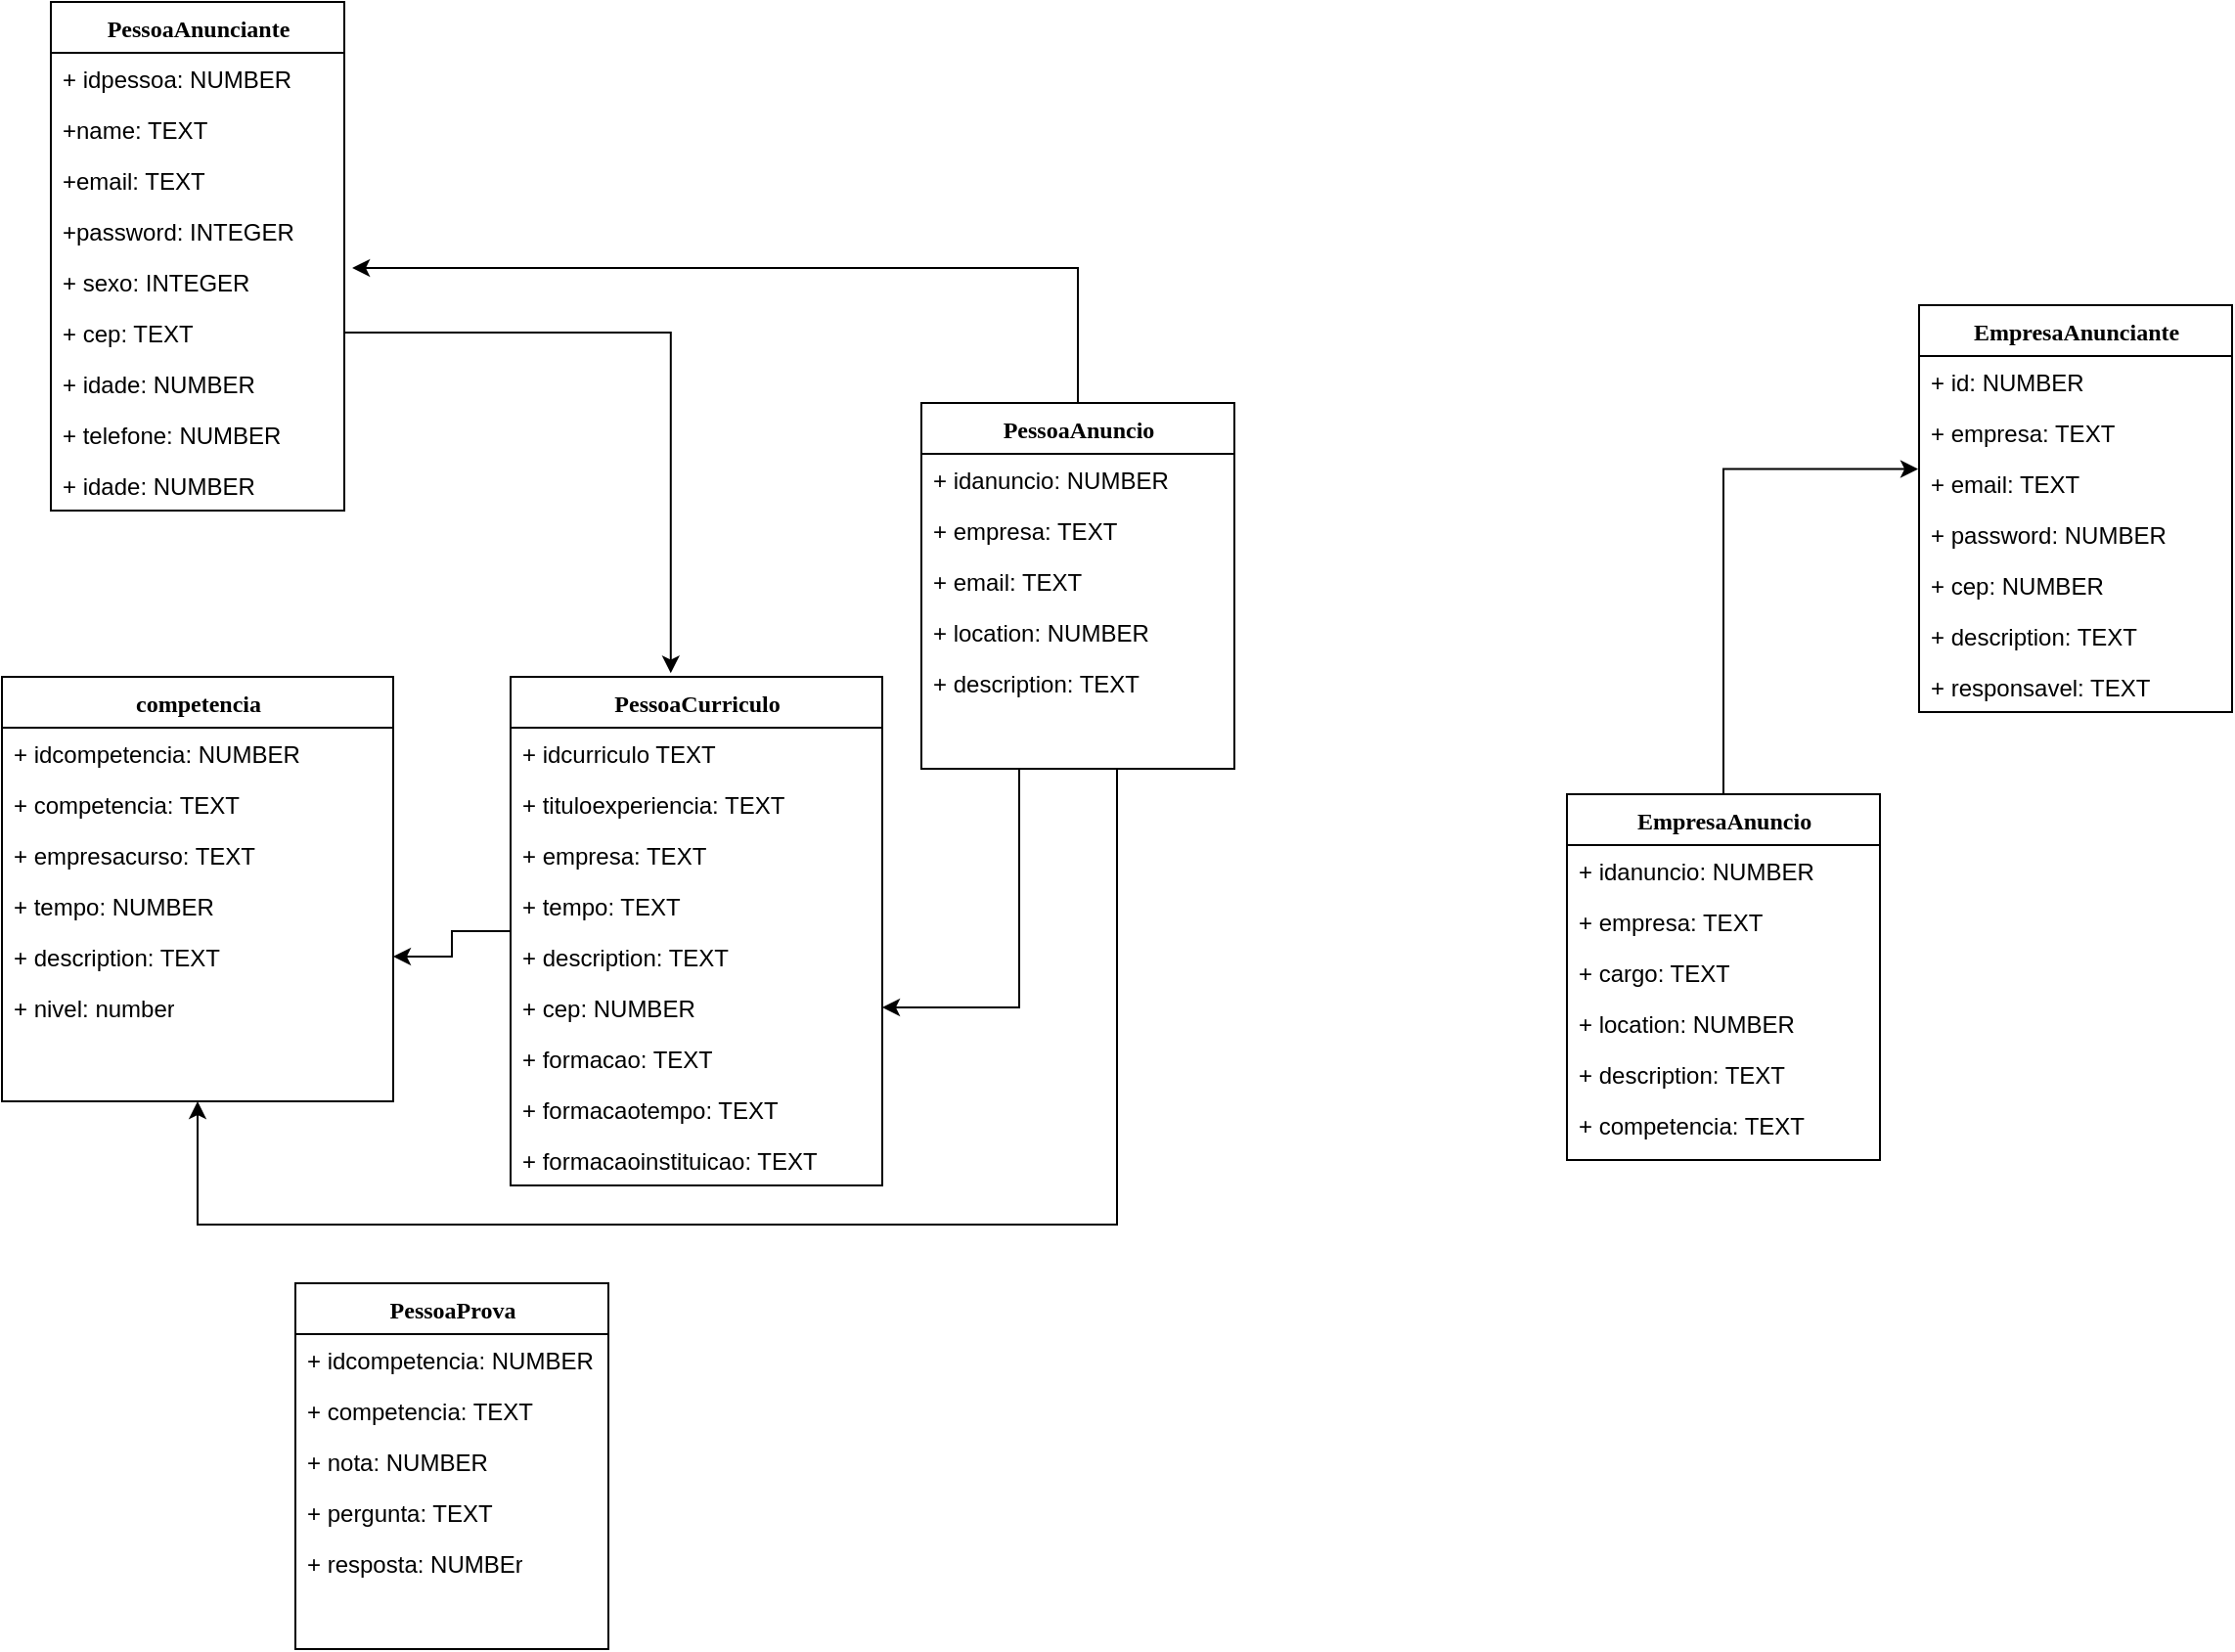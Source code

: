 <mxfile version="12.9.9" type="device"><diagram name="Page-1" id="9f46799a-70d6-7492-0946-bef42562c5a5"><mxGraphModel dx="1304" dy="1378" grid="1" gridSize="10" guides="1" tooltips="1" connect="1" arrows="1" fold="1" page="1" pageScale="1" pageWidth="1100" pageHeight="850" background="#ffffff" math="0" shadow="0"><root><mxCell id="0"/><mxCell id="1" parent="0"/><mxCell id="78961159f06e98e8-17" value="PessoaAnunciante" style="swimlane;html=1;fontStyle=1;align=center;verticalAlign=top;childLayout=stackLayout;horizontal=1;startSize=26;horizontalStack=0;resizeParent=1;resizeLast=0;collapsible=1;marginBottom=0;swimlaneFillColor=#ffffff;rounded=0;shadow=0;comic=0;labelBackgroundColor=none;strokeWidth=1;fillColor=none;fontFamily=Verdana;fontSize=12" parent="1" vertex="1"><mxGeometry x="45" y="-5" width="150" height="260" as="geometry"/></mxCell><mxCell id="78961159f06e98e8-24" value="+ idpessoa: NUMBER" style="text;html=1;strokeColor=none;fillColor=none;align=left;verticalAlign=top;spacingLeft=4;spacingRight=4;whiteSpace=wrap;overflow=hidden;rotatable=0;points=[[0,0.5],[1,0.5]];portConstraint=eastwest;" parent="78961159f06e98e8-17" vertex="1"><mxGeometry y="26" width="150" height="26" as="geometry"/></mxCell><mxCell id="78961159f06e98e8-21" value="+name: TEXT" style="text;html=1;strokeColor=none;fillColor=none;align=left;verticalAlign=top;spacingLeft=4;spacingRight=4;whiteSpace=wrap;overflow=hidden;rotatable=0;points=[[0,0.5],[1,0.5]];portConstraint=eastwest;" parent="78961159f06e98e8-17" vertex="1"><mxGeometry y="52" width="150" height="26" as="geometry"/></mxCell><mxCell id="G4fBAw26lV4N6TjITdC4-3" value="+email: TEXT&lt;span style=&quot;color: rgba(0 , 0 , 0 , 0) ; font-family: monospace ; font-size: 0px&quot;&gt;%3CmxGraphModel%3E%3Croot%3E%3CmxCell%20id%3D%220%22%2F%3E%3CmxCell%20id%3D%221%22%20parent%3D%220%22%2F%3E%3CmxCell%20id%3D%222%22%20value%3D%22%2Bname%3A%20TEXT%22%20style%3D%22text%3Bhtml%3D1%3BstrokeColor%3Dnone%3BfillColor%3Dnone%3Balign%3Dleft%3BverticalAlign%3Dtop%3BspacingLeft%3D4%3BspacingRight%3D4%3BwhiteSpace%3Dwrap%3Boverflow%3Dhidden%3Brotatable%3D0%3Bpoints%3D%5B%5B0%2C0.5%5D%2C%5B1%2C0.5%5D%5D%3BportConstraint%3Deastwest%3B%22%20vertex%3D%221%22%20parent%3D%221%22%3E%3CmxGeometry%20x%3D%2290%22%20y%3D%2272%22%20width%3D%22160%22%20height%3D%2226%22%20as%3D%22geometry%22%2F%3E%3C%2FmxCell%3E%3C%2Froot%3E%3C%2FmxGraphModel%3E&lt;/span&gt;" style="text;html=1;strokeColor=none;fillColor=none;align=left;verticalAlign=top;spacingLeft=4;spacingRight=4;whiteSpace=wrap;overflow=hidden;rotatable=0;points=[[0,0.5],[1,0.5]];portConstraint=eastwest;" vertex="1" parent="78961159f06e98e8-17"><mxGeometry y="78" width="150" height="26" as="geometry"/></mxCell><mxCell id="G4fBAw26lV4N6TjITdC4-4" value="+password: INTEGER" style="text;html=1;strokeColor=none;fillColor=none;align=left;verticalAlign=top;spacingLeft=4;spacingRight=4;whiteSpace=wrap;overflow=hidden;rotatable=0;points=[[0,0.5],[1,0.5]];portConstraint=eastwest;" vertex="1" parent="78961159f06e98e8-17"><mxGeometry y="104" width="150" height="26" as="geometry"/></mxCell><mxCell id="78961159f06e98e8-23" value="+ sexo: INTEGER" style="text;html=1;strokeColor=none;fillColor=none;align=left;verticalAlign=top;spacingLeft=4;spacingRight=4;whiteSpace=wrap;overflow=hidden;rotatable=0;points=[[0,0.5],[1,0.5]];portConstraint=eastwest;" parent="78961159f06e98e8-17" vertex="1"><mxGeometry y="130" width="150" height="26" as="geometry"/></mxCell><mxCell id="78961159f06e98e8-25" value="+ cep: TEXT" style="text;html=1;strokeColor=none;fillColor=none;align=left;verticalAlign=top;spacingLeft=4;spacingRight=4;whiteSpace=wrap;overflow=hidden;rotatable=0;points=[[0,0.5],[1,0.5]];portConstraint=eastwest;" parent="78961159f06e98e8-17" vertex="1"><mxGeometry y="156" width="150" height="26" as="geometry"/></mxCell><mxCell id="G4fBAw26lV4N6TjITdC4-1" value="+ idade: NUMBER&lt;br&gt;&lt;br&gt;" style="text;html=1;strokeColor=none;fillColor=none;align=left;verticalAlign=top;spacingLeft=4;spacingRight=4;whiteSpace=wrap;overflow=hidden;rotatable=0;points=[[0,0.5],[1,0.5]];portConstraint=eastwest;" vertex="1" parent="78961159f06e98e8-17"><mxGeometry y="182" width="150" height="26" as="geometry"/></mxCell><mxCell id="G4fBAw26lV4N6TjITdC4-2" value="+ telefone: NUMBER&lt;br&gt;&lt;br&gt;" style="text;html=1;strokeColor=none;fillColor=none;align=left;verticalAlign=top;spacingLeft=4;spacingRight=4;whiteSpace=wrap;overflow=hidden;rotatable=0;points=[[0,0.5],[1,0.5]];portConstraint=eastwest;" vertex="1" parent="78961159f06e98e8-17"><mxGeometry y="208" width="150" height="26" as="geometry"/></mxCell><mxCell id="G4fBAw26lV4N6TjITdC4-68" value="+ idade: NUMBER&lt;br&gt;" style="text;html=1;strokeColor=none;fillColor=none;align=left;verticalAlign=top;spacingLeft=4;spacingRight=4;whiteSpace=wrap;overflow=hidden;rotatable=0;points=[[0,0.5],[1,0.5]];portConstraint=eastwest;" vertex="1" parent="78961159f06e98e8-17"><mxGeometry y="234" width="150" height="26" as="geometry"/></mxCell><mxCell id="G4fBAw26lV4N6TjITdC4-58" style="edgeStyle=orthogonalEdgeStyle;rounded=0;orthogonalLoop=1;jettySize=auto;html=1;entryX=1.027;entryY=0.231;entryDx=0;entryDy=0;entryPerimeter=0;" edge="1" parent="1" source="G4fBAw26lV4N6TjITdC4-13" target="78961159f06e98e8-23"><mxGeometry relative="1" as="geometry"/></mxCell><mxCell id="G4fBAw26lV4N6TjITdC4-65" style="edgeStyle=orthogonalEdgeStyle;rounded=0;orthogonalLoop=1;jettySize=auto;html=1;entryX=1;entryY=0.5;entryDx=0;entryDy=0;" edge="1" parent="1" source="G4fBAw26lV4N6TjITdC4-13" target="G4fBAw26lV4N6TjITdC4-31"><mxGeometry relative="1" as="geometry"><Array as="points"><mxPoint x="540" y="509"/></Array></mxGeometry></mxCell><mxCell id="G4fBAw26lV4N6TjITdC4-66" style="edgeStyle=orthogonalEdgeStyle;rounded=0;orthogonalLoop=1;jettySize=auto;html=1;entryX=0.5;entryY=1;entryDx=0;entryDy=0;" edge="1" parent="1" source="G4fBAw26lV4N6TjITdC4-13" target="G4fBAw26lV4N6TjITdC4-39"><mxGeometry relative="1" as="geometry"><Array as="points"><mxPoint x="590" y="620"/><mxPoint x="120" y="620"/></Array></mxGeometry></mxCell><mxCell id="G4fBAw26lV4N6TjITdC4-13" value="PessoaAnuncio" style="swimlane;html=1;fontStyle=1;align=center;verticalAlign=top;childLayout=stackLayout;horizontal=1;startSize=26;horizontalStack=0;resizeParent=1;resizeLast=0;collapsible=1;marginBottom=0;swimlaneFillColor=#ffffff;rounded=0;shadow=0;comic=0;labelBackgroundColor=none;strokeWidth=1;fillColor=none;fontFamily=Verdana;fontSize=12" vertex="1" parent="1"><mxGeometry x="490" y="200" width="160" height="187" as="geometry"/></mxCell><mxCell id="G4fBAw26lV4N6TjITdC4-14" value="+ idanuncio: NUMBER" style="text;html=1;strokeColor=none;fillColor=none;align=left;verticalAlign=top;spacingLeft=4;spacingRight=4;whiteSpace=wrap;overflow=hidden;rotatable=0;points=[[0,0.5],[1,0.5]];portConstraint=eastwest;" vertex="1" parent="G4fBAw26lV4N6TjITdC4-13"><mxGeometry y="26" width="160" height="26" as="geometry"/></mxCell><mxCell id="G4fBAw26lV4N6TjITdC4-15" value="+ empresa: TEXT" style="text;html=1;strokeColor=none;fillColor=none;align=left;verticalAlign=top;spacingLeft=4;spacingRight=4;whiteSpace=wrap;overflow=hidden;rotatable=0;points=[[0,0.5],[1,0.5]];portConstraint=eastwest;" vertex="1" parent="G4fBAw26lV4N6TjITdC4-13"><mxGeometry y="52" width="160" height="26" as="geometry"/></mxCell><mxCell id="G4fBAw26lV4N6TjITdC4-16" value="+ email: TEXT" style="text;html=1;strokeColor=none;fillColor=none;align=left;verticalAlign=top;spacingLeft=4;spacingRight=4;whiteSpace=wrap;overflow=hidden;rotatable=0;points=[[0,0.5],[1,0.5]];portConstraint=eastwest;" vertex="1" parent="G4fBAw26lV4N6TjITdC4-13"><mxGeometry y="78" width="160" height="26" as="geometry"/></mxCell><mxCell id="G4fBAw26lV4N6TjITdC4-17" value="+ location: NUMBER" style="text;html=1;strokeColor=none;fillColor=none;align=left;verticalAlign=top;spacingLeft=4;spacingRight=4;whiteSpace=wrap;overflow=hidden;rotatable=0;points=[[0,0.5],[1,0.5]];portConstraint=eastwest;" vertex="1" parent="G4fBAw26lV4N6TjITdC4-13"><mxGeometry y="104" width="160" height="26" as="geometry"/></mxCell><mxCell id="G4fBAw26lV4N6TjITdC4-18" value="+ description: TEXT" style="text;html=1;strokeColor=none;fillColor=none;align=left;verticalAlign=top;spacingLeft=4;spacingRight=4;whiteSpace=wrap;overflow=hidden;rotatable=0;points=[[0,0.5],[1,0.5]];portConstraint=eastwest;" vertex="1" parent="G4fBAw26lV4N6TjITdC4-13"><mxGeometry y="130" width="160" height="26" as="geometry"/></mxCell><mxCell id="G4fBAw26lV4N6TjITdC4-39" value="competencia" style="swimlane;html=1;fontStyle=1;align=center;verticalAlign=top;childLayout=stackLayout;horizontal=1;startSize=26;horizontalStack=0;resizeParent=1;resizeLast=0;collapsible=1;marginBottom=0;swimlaneFillColor=#ffffff;rounded=0;shadow=0;comic=0;labelBackgroundColor=none;strokeWidth=1;fillColor=none;fontFamily=Verdana;fontSize=12" vertex="1" parent="1"><mxGeometry x="20" y="340" width="200" height="217" as="geometry"/></mxCell><mxCell id="G4fBAw26lV4N6TjITdC4-40" value="+ idcompetencia: NUMBER" style="text;html=1;strokeColor=none;fillColor=none;align=left;verticalAlign=top;spacingLeft=4;spacingRight=4;whiteSpace=wrap;overflow=hidden;rotatable=0;points=[[0,0.5],[1,0.5]];portConstraint=eastwest;" vertex="1" parent="G4fBAw26lV4N6TjITdC4-39"><mxGeometry y="26" width="200" height="26" as="geometry"/></mxCell><mxCell id="G4fBAw26lV4N6TjITdC4-41" value="+ competencia: TEXT" style="text;html=1;strokeColor=none;fillColor=none;align=left;verticalAlign=top;spacingLeft=4;spacingRight=4;whiteSpace=wrap;overflow=hidden;rotatable=0;points=[[0,0.5],[1,0.5]];portConstraint=eastwest;" vertex="1" parent="G4fBAw26lV4N6TjITdC4-39"><mxGeometry y="52" width="200" height="26" as="geometry"/></mxCell><mxCell id="G4fBAw26lV4N6TjITdC4-42" value="+ empresacurso: TEXT" style="text;html=1;strokeColor=none;fillColor=none;align=left;verticalAlign=top;spacingLeft=4;spacingRight=4;whiteSpace=wrap;overflow=hidden;rotatable=0;points=[[0,0.5],[1,0.5]];portConstraint=eastwest;" vertex="1" parent="G4fBAw26lV4N6TjITdC4-39"><mxGeometry y="78" width="200" height="26" as="geometry"/></mxCell><mxCell id="G4fBAw26lV4N6TjITdC4-43" value="+ tempo: NUMBER" style="text;html=1;strokeColor=none;fillColor=none;align=left;verticalAlign=top;spacingLeft=4;spacingRight=4;whiteSpace=wrap;overflow=hidden;rotatable=0;points=[[0,0.5],[1,0.5]];portConstraint=eastwest;" vertex="1" parent="G4fBAw26lV4N6TjITdC4-39"><mxGeometry y="104" width="200" height="26" as="geometry"/></mxCell><mxCell id="G4fBAw26lV4N6TjITdC4-44" value="+ description: TEXT" style="text;html=1;strokeColor=none;fillColor=none;align=left;verticalAlign=top;spacingLeft=4;spacingRight=4;whiteSpace=wrap;overflow=hidden;rotatable=0;points=[[0,0.5],[1,0.5]];portConstraint=eastwest;" vertex="1" parent="G4fBAw26lV4N6TjITdC4-39"><mxGeometry y="130" width="200" height="26" as="geometry"/></mxCell><mxCell id="G4fBAw26lV4N6TjITdC4-50" value="+ nivel: number" style="text;html=1;strokeColor=none;fillColor=none;align=left;verticalAlign=top;spacingLeft=4;spacingRight=4;whiteSpace=wrap;overflow=hidden;rotatable=0;points=[[0,0.5],[1,0.5]];portConstraint=eastwest;" vertex="1" parent="G4fBAw26lV4N6TjITdC4-39"><mxGeometry y="156" width="200" height="26" as="geometry"/></mxCell><mxCell id="G4fBAw26lV4N6TjITdC4-63" style="edgeStyle=orthogonalEdgeStyle;rounded=0;orthogonalLoop=1;jettySize=auto;html=1;entryX=0.431;entryY=-0.007;entryDx=0;entryDy=0;entryPerimeter=0;" edge="1" parent="1" source="78961159f06e98e8-25" target="G4fBAw26lV4N6TjITdC4-27"><mxGeometry relative="1" as="geometry"/></mxCell><mxCell id="G4fBAw26lV4N6TjITdC4-64" style="edgeStyle=orthogonalEdgeStyle;rounded=0;orthogonalLoop=1;jettySize=auto;html=1;entryX=1;entryY=0.5;entryDx=0;entryDy=0;" edge="1" parent="1" source="G4fBAw26lV4N6TjITdC4-27" target="G4fBAw26lV4N6TjITdC4-44"><mxGeometry relative="1" as="geometry"/></mxCell><mxCell id="G4fBAw26lV4N6TjITdC4-27" value="PessoaCurriculo" style="swimlane;html=1;fontStyle=1;align=center;verticalAlign=top;childLayout=stackLayout;horizontal=1;startSize=26;horizontalStack=0;resizeParent=1;resizeLast=0;collapsible=1;marginBottom=0;swimlaneFillColor=#ffffff;rounded=0;shadow=0;comic=0;labelBackgroundColor=none;strokeWidth=1;fillColor=none;fontFamily=Verdana;fontSize=12" vertex="1" parent="1"><mxGeometry x="280" y="340" width="190" height="260" as="geometry"/></mxCell><mxCell id="G4fBAw26lV4N6TjITdC4-28" value="+ idcurriculo TEXT" style="text;html=1;strokeColor=none;fillColor=none;align=left;verticalAlign=top;spacingLeft=4;spacingRight=4;whiteSpace=wrap;overflow=hidden;rotatable=0;points=[[0,0.5],[1,0.5]];portConstraint=eastwest;" vertex="1" parent="G4fBAw26lV4N6TjITdC4-27"><mxGeometry y="26" width="190" height="26" as="geometry"/></mxCell><mxCell id="G4fBAw26lV4N6TjITdC4-45" value="+ tituloexperiencia: TEXT" style="text;html=1;strokeColor=none;fillColor=none;align=left;verticalAlign=top;spacingLeft=4;spacingRight=4;whiteSpace=wrap;overflow=hidden;rotatable=0;points=[[0,0.5],[1,0.5]];portConstraint=eastwest;" vertex="1" parent="G4fBAw26lV4N6TjITdC4-27"><mxGeometry y="52" width="190" height="26" as="geometry"/></mxCell><mxCell id="G4fBAw26lV4N6TjITdC4-38" value="+ empresa: TEXT" style="text;html=1;strokeColor=none;fillColor=none;align=left;verticalAlign=top;spacingLeft=4;spacingRight=4;whiteSpace=wrap;overflow=hidden;rotatable=0;points=[[0,0.5],[1,0.5]];portConstraint=eastwest;" vertex="1" parent="G4fBAw26lV4N6TjITdC4-27"><mxGeometry y="78" width="190" height="26" as="geometry"/></mxCell><mxCell id="G4fBAw26lV4N6TjITdC4-30" value="+ tempo: TEXT" style="text;html=1;strokeColor=none;fillColor=none;align=left;verticalAlign=top;spacingLeft=4;spacingRight=4;whiteSpace=wrap;overflow=hidden;rotatable=0;points=[[0,0.5],[1,0.5]];portConstraint=eastwest;" vertex="1" parent="G4fBAw26lV4N6TjITdC4-27"><mxGeometry y="104" width="190" height="26" as="geometry"/></mxCell><mxCell id="G4fBAw26lV4N6TjITdC4-29" value="+ description: TEXT" style="text;html=1;strokeColor=none;fillColor=none;align=left;verticalAlign=top;spacingLeft=4;spacingRight=4;whiteSpace=wrap;overflow=hidden;rotatable=0;points=[[0,0.5],[1,0.5]];portConstraint=eastwest;" vertex="1" parent="G4fBAw26lV4N6TjITdC4-27"><mxGeometry y="130" width="190" height="26" as="geometry"/></mxCell><mxCell id="G4fBAw26lV4N6TjITdC4-31" value="+ cep: NUMBER" style="text;html=1;strokeColor=none;fillColor=none;align=left;verticalAlign=top;spacingLeft=4;spacingRight=4;whiteSpace=wrap;overflow=hidden;rotatable=0;points=[[0,0.5],[1,0.5]];portConstraint=eastwest;" vertex="1" parent="G4fBAw26lV4N6TjITdC4-27"><mxGeometry y="156" width="190" height="26" as="geometry"/></mxCell><mxCell id="G4fBAw26lV4N6TjITdC4-32" value="+ formacao: TEXT" style="text;html=1;strokeColor=none;fillColor=none;align=left;verticalAlign=top;spacingLeft=4;spacingRight=4;whiteSpace=wrap;overflow=hidden;rotatable=0;points=[[0,0.5],[1,0.5]];portConstraint=eastwest;" vertex="1" parent="G4fBAw26lV4N6TjITdC4-27"><mxGeometry y="182" width="190" height="26" as="geometry"/></mxCell><mxCell id="G4fBAw26lV4N6TjITdC4-33" value="+ formacaotempo: TEXT" style="text;html=1;strokeColor=none;fillColor=none;align=left;verticalAlign=top;spacingLeft=4;spacingRight=4;whiteSpace=wrap;overflow=hidden;rotatable=0;points=[[0,0.5],[1,0.5]];portConstraint=eastwest;" vertex="1" parent="G4fBAw26lV4N6TjITdC4-27"><mxGeometry y="208" width="190" height="26" as="geometry"/></mxCell><mxCell id="G4fBAw26lV4N6TjITdC4-34" value="+ formacaoinstituicao: TEXT" style="text;html=1;strokeColor=none;fillColor=none;align=left;verticalAlign=top;spacingLeft=4;spacingRight=4;whiteSpace=wrap;overflow=hidden;rotatable=0;points=[[0,0.5],[1,0.5]];portConstraint=eastwest;" vertex="1" parent="G4fBAw26lV4N6TjITdC4-27"><mxGeometry y="234" width="190" height="26" as="geometry"/></mxCell><mxCell id="G4fBAw26lV4N6TjITdC4-51" value="PessoaProva" style="swimlane;html=1;fontStyle=1;align=center;verticalAlign=top;childLayout=stackLayout;horizontal=1;startSize=26;horizontalStack=0;resizeParent=1;resizeLast=0;collapsible=1;marginBottom=0;swimlaneFillColor=#ffffff;rounded=0;shadow=0;comic=0;labelBackgroundColor=none;strokeWidth=1;fillColor=none;fontFamily=Verdana;fontSize=12" vertex="1" parent="1"><mxGeometry x="170" y="650" width="160" height="187" as="geometry"/></mxCell><mxCell id="G4fBAw26lV4N6TjITdC4-52" value="+ idcompetencia: NUMBER" style="text;html=1;strokeColor=none;fillColor=none;align=left;verticalAlign=top;spacingLeft=4;spacingRight=4;whiteSpace=wrap;overflow=hidden;rotatable=0;points=[[0,0.5],[1,0.5]];portConstraint=eastwest;" vertex="1" parent="G4fBAw26lV4N6TjITdC4-51"><mxGeometry y="26" width="160" height="26" as="geometry"/></mxCell><mxCell id="G4fBAw26lV4N6TjITdC4-53" value="+ competencia: TEXT" style="text;html=1;strokeColor=none;fillColor=none;align=left;verticalAlign=top;spacingLeft=4;spacingRight=4;whiteSpace=wrap;overflow=hidden;rotatable=0;points=[[0,0.5],[1,0.5]];portConstraint=eastwest;" vertex="1" parent="G4fBAw26lV4N6TjITdC4-51"><mxGeometry y="52" width="160" height="26" as="geometry"/></mxCell><mxCell id="G4fBAw26lV4N6TjITdC4-54" value="+ nota: NUMBER" style="text;html=1;strokeColor=none;fillColor=none;align=left;verticalAlign=top;spacingLeft=4;spacingRight=4;whiteSpace=wrap;overflow=hidden;rotatable=0;points=[[0,0.5],[1,0.5]];portConstraint=eastwest;" vertex="1" parent="G4fBAw26lV4N6TjITdC4-51"><mxGeometry y="78" width="160" height="26" as="geometry"/></mxCell><mxCell id="G4fBAw26lV4N6TjITdC4-55" value="+ pergunta: TEXT" style="text;html=1;strokeColor=none;fillColor=none;align=left;verticalAlign=top;spacingLeft=4;spacingRight=4;whiteSpace=wrap;overflow=hidden;rotatable=0;points=[[0,0.5],[1,0.5]];portConstraint=eastwest;" vertex="1" parent="G4fBAw26lV4N6TjITdC4-51"><mxGeometry y="104" width="160" height="26" as="geometry"/></mxCell><mxCell id="G4fBAw26lV4N6TjITdC4-56" value="+ resposta: NUMBEr" style="text;html=1;strokeColor=none;fillColor=none;align=left;verticalAlign=top;spacingLeft=4;spacingRight=4;whiteSpace=wrap;overflow=hidden;rotatable=0;points=[[0,0.5],[1,0.5]];portConstraint=eastwest;" vertex="1" parent="G4fBAw26lV4N6TjITdC4-51"><mxGeometry y="130" width="160" height="26" as="geometry"/></mxCell><mxCell id="78961159f06e98e8-30" value="EmpresaAnunciante" style="swimlane;html=1;fontStyle=1;align=center;verticalAlign=top;childLayout=stackLayout;horizontal=1;startSize=26;horizontalStack=0;resizeParent=1;resizeLast=0;collapsible=1;marginBottom=0;swimlaneFillColor=#ffffff;rounded=0;shadow=0;comic=0;labelBackgroundColor=none;strokeWidth=1;fillColor=none;fontFamily=Verdana;fontSize=12" parent="1" vertex="1"><mxGeometry x="1000" y="150" width="160" height="208" as="geometry"/></mxCell><mxCell id="78961159f06e98e8-32" value="+ id: NUMBER" style="text;html=1;strokeColor=none;fillColor=none;align=left;verticalAlign=top;spacingLeft=4;spacingRight=4;whiteSpace=wrap;overflow=hidden;rotatable=0;points=[[0,0.5],[1,0.5]];portConstraint=eastwest;" parent="78961159f06e98e8-30" vertex="1"><mxGeometry y="26" width="160" height="26" as="geometry"/></mxCell><mxCell id="78961159f06e98e8-31" value="+ empresa: TEXT" style="text;html=1;strokeColor=none;fillColor=none;align=left;verticalAlign=top;spacingLeft=4;spacingRight=4;whiteSpace=wrap;overflow=hidden;rotatable=0;points=[[0,0.5],[1,0.5]];portConstraint=eastwest;" parent="78961159f06e98e8-30" vertex="1"><mxGeometry y="52" width="160" height="26" as="geometry"/></mxCell><mxCell id="78961159f06e98e8-33" value="+ email: TEXT" style="text;html=1;strokeColor=none;fillColor=none;align=left;verticalAlign=top;spacingLeft=4;spacingRight=4;whiteSpace=wrap;overflow=hidden;rotatable=0;points=[[0,0.5],[1,0.5]];portConstraint=eastwest;" parent="78961159f06e98e8-30" vertex="1"><mxGeometry y="78" width="160" height="26" as="geometry"/></mxCell><mxCell id="G4fBAw26lV4N6TjITdC4-57" value="+ password: NUMBER" style="text;html=1;strokeColor=none;fillColor=none;align=left;verticalAlign=top;spacingLeft=4;spacingRight=4;whiteSpace=wrap;overflow=hidden;rotatable=0;points=[[0,0.5],[1,0.5]];portConstraint=eastwest;" vertex="1" parent="78961159f06e98e8-30"><mxGeometry y="104" width="160" height="26" as="geometry"/></mxCell><mxCell id="78961159f06e98e8-34" value="+ cep: NUMBER" style="text;html=1;strokeColor=none;fillColor=none;align=left;verticalAlign=top;spacingLeft=4;spacingRight=4;whiteSpace=wrap;overflow=hidden;rotatable=0;points=[[0,0.5],[1,0.5]];portConstraint=eastwest;" parent="78961159f06e98e8-30" vertex="1"><mxGeometry y="130" width="160" height="26" as="geometry"/></mxCell><mxCell id="78961159f06e98e8-36" value="+ description: TEXT" style="text;html=1;strokeColor=none;fillColor=none;align=left;verticalAlign=top;spacingLeft=4;spacingRight=4;whiteSpace=wrap;overflow=hidden;rotatable=0;points=[[0,0.5],[1,0.5]];portConstraint=eastwest;" parent="78961159f06e98e8-30" vertex="1"><mxGeometry y="156" width="160" height="26" as="geometry"/></mxCell><mxCell id="G4fBAw26lV4N6TjITdC4-12" value="+ responsavel: TEXT" style="text;html=1;strokeColor=none;fillColor=none;align=left;verticalAlign=top;spacingLeft=4;spacingRight=4;whiteSpace=wrap;overflow=hidden;rotatable=0;points=[[0,0.5],[1,0.5]];portConstraint=eastwest;" vertex="1" parent="78961159f06e98e8-30"><mxGeometry y="182" width="160" height="26" as="geometry"/></mxCell><mxCell id="G4fBAw26lV4N6TjITdC4-91" style="edgeStyle=orthogonalEdgeStyle;rounded=0;orthogonalLoop=1;jettySize=auto;html=1;entryX=-0.003;entryY=0.222;entryDx=0;entryDy=0;entryPerimeter=0;" edge="1" parent="1" source="G4fBAw26lV4N6TjITdC4-6" target="78961159f06e98e8-33"><mxGeometry relative="1" as="geometry"/></mxCell><mxCell id="G4fBAw26lV4N6TjITdC4-6" value="EmpresaAnuncio" style="swimlane;html=1;fontStyle=1;align=center;verticalAlign=top;childLayout=stackLayout;horizontal=1;startSize=26;horizontalStack=0;resizeParent=1;resizeLast=0;collapsible=1;marginBottom=0;swimlaneFillColor=#ffffff;rounded=0;shadow=0;comic=0;labelBackgroundColor=none;strokeWidth=1;fillColor=none;fontFamily=Verdana;fontSize=12" vertex="1" parent="1"><mxGeometry x="820" y="400" width="160" height="187" as="geometry"/></mxCell><mxCell id="G4fBAw26lV4N6TjITdC4-7" value="+ idanuncio: NUMBER" style="text;html=1;strokeColor=none;fillColor=none;align=left;verticalAlign=top;spacingLeft=4;spacingRight=4;whiteSpace=wrap;overflow=hidden;rotatable=0;points=[[0,0.5],[1,0.5]];portConstraint=eastwest;" vertex="1" parent="G4fBAw26lV4N6TjITdC4-6"><mxGeometry y="26" width="160" height="26" as="geometry"/></mxCell><mxCell id="G4fBAw26lV4N6TjITdC4-8" value="+ empresa: TEXT" style="text;html=1;strokeColor=none;fillColor=none;align=left;verticalAlign=top;spacingLeft=4;spacingRight=4;whiteSpace=wrap;overflow=hidden;rotatable=0;points=[[0,0.5],[1,0.5]];portConstraint=eastwest;" vertex="1" parent="G4fBAw26lV4N6TjITdC4-6"><mxGeometry y="52" width="160" height="26" as="geometry"/></mxCell><mxCell id="G4fBAw26lV4N6TjITdC4-82" value="+ cargo: TEXT" style="text;html=1;strokeColor=none;fillColor=none;align=left;verticalAlign=top;spacingLeft=4;spacingRight=4;whiteSpace=wrap;overflow=hidden;rotatable=0;points=[[0,0.5],[1,0.5]];portConstraint=eastwest;" vertex="1" parent="G4fBAw26lV4N6TjITdC4-6"><mxGeometry y="78" width="160" height="26" as="geometry"/></mxCell><mxCell id="G4fBAw26lV4N6TjITdC4-10" value="+ location: NUMBER" style="text;html=1;strokeColor=none;fillColor=none;align=left;verticalAlign=top;spacingLeft=4;spacingRight=4;whiteSpace=wrap;overflow=hidden;rotatable=0;points=[[0,0.5],[1,0.5]];portConstraint=eastwest;" vertex="1" parent="G4fBAw26lV4N6TjITdC4-6"><mxGeometry y="104" width="160" height="26" as="geometry"/></mxCell><mxCell id="G4fBAw26lV4N6TjITdC4-11" value="+ description: TEXT" style="text;html=1;strokeColor=none;fillColor=none;align=left;verticalAlign=top;spacingLeft=4;spacingRight=4;whiteSpace=wrap;overflow=hidden;rotatable=0;points=[[0,0.5],[1,0.5]];portConstraint=eastwest;" vertex="1" parent="G4fBAw26lV4N6TjITdC4-6"><mxGeometry y="130" width="160" height="26" as="geometry"/></mxCell><mxCell id="G4fBAw26lV4N6TjITdC4-59" value="+ competencia: TEXT" style="text;html=1;strokeColor=none;fillColor=none;align=left;verticalAlign=top;spacingLeft=4;spacingRight=4;whiteSpace=wrap;overflow=hidden;rotatable=0;points=[[0,0.5],[1,0.5]];portConstraint=eastwest;" vertex="1" parent="G4fBAw26lV4N6TjITdC4-6"><mxGeometry y="156" width="160" height="26" as="geometry"/></mxCell></root></mxGraphModel></diagram></mxfile>